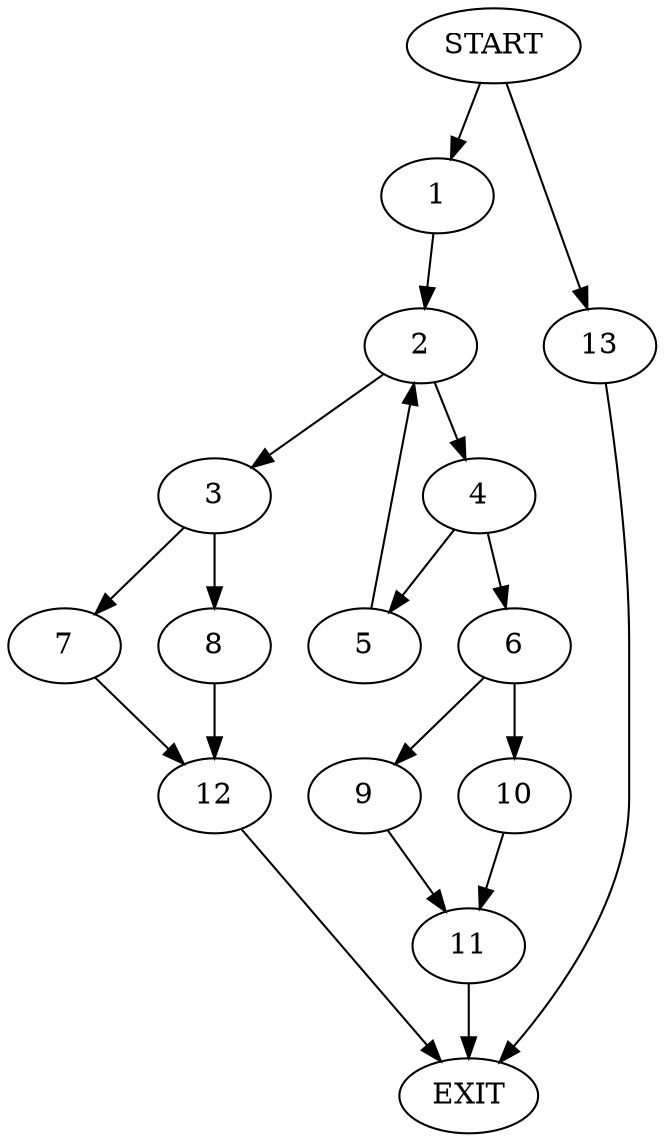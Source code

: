 digraph {
0 [label="START"]
14 [label="EXIT"]
0 -> 1
1 -> 2
2 -> 3
2 -> 4
4 -> 5
4 -> 6
3 -> 7
3 -> 8
6 -> 9
6 -> 10
5 -> 2
10 -> 11
9 -> 11
11 -> 14
8 -> 12
7 -> 12
12 -> 14
0 -> 13
13 -> 14
}
